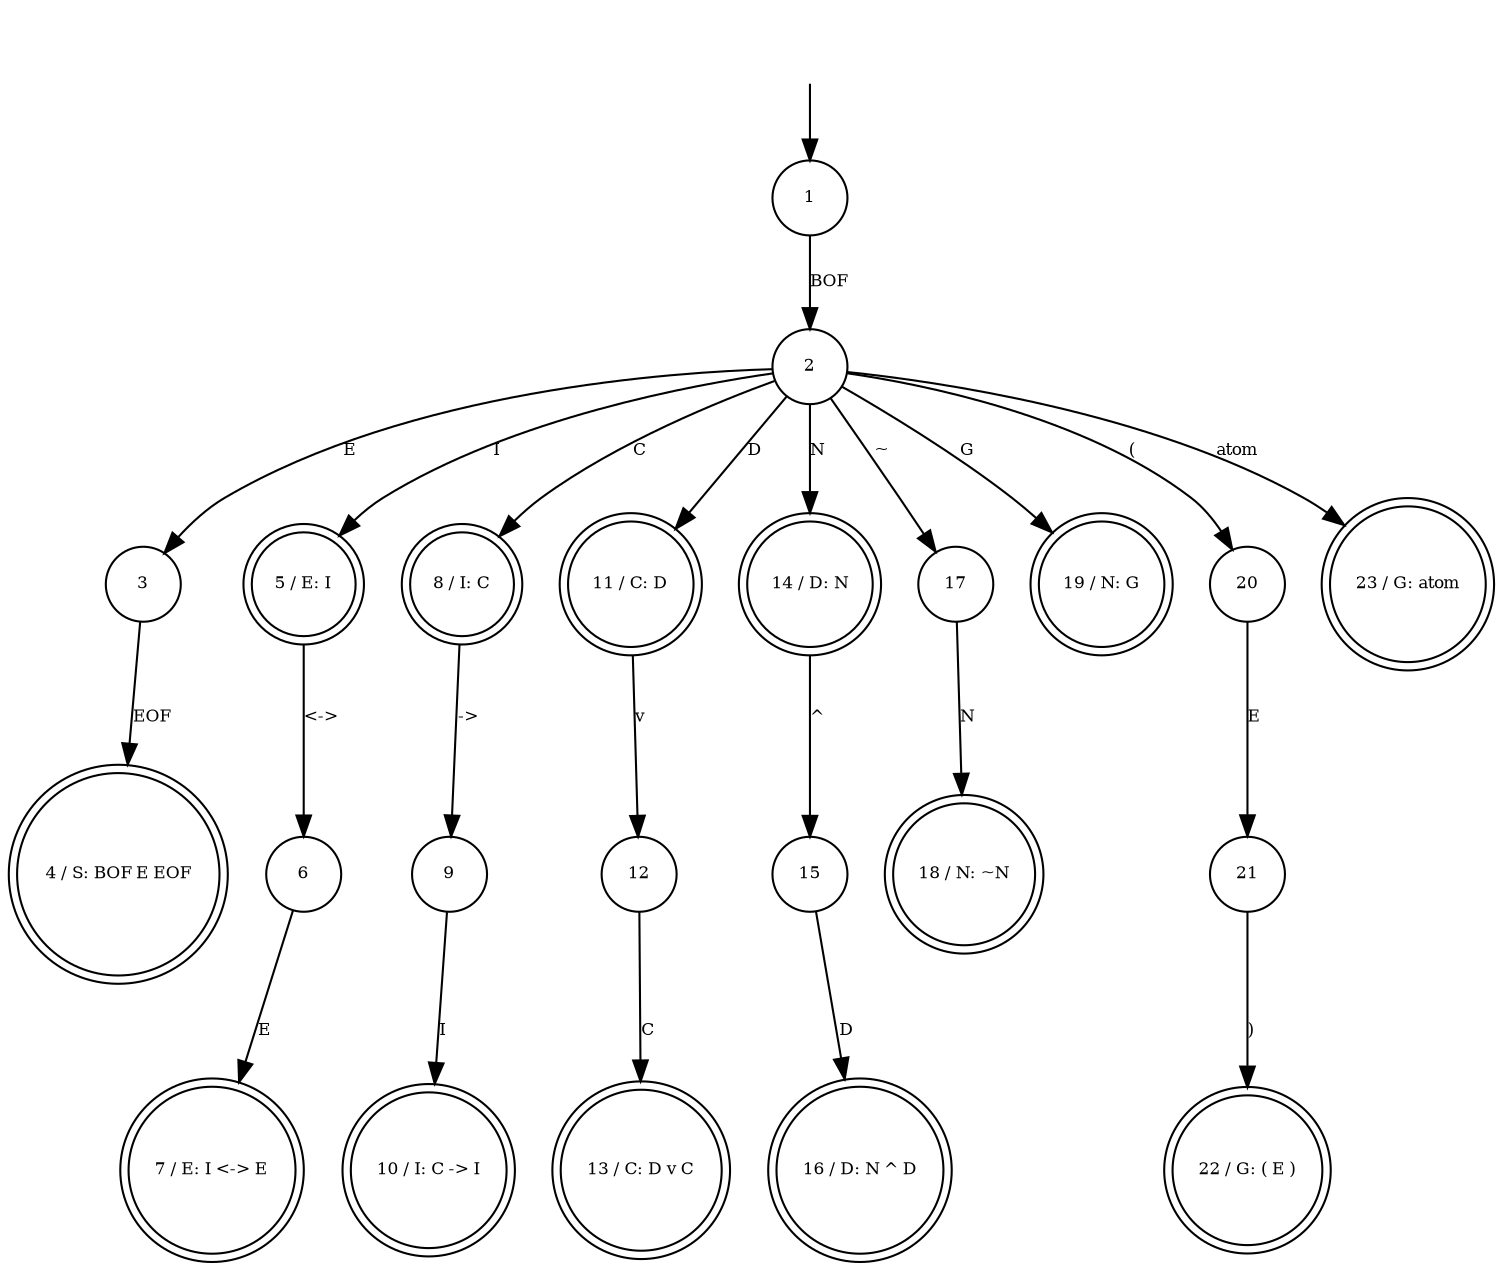 digraph dfa {
  graph [fontsize=8]
  node [fontsize=8]
  edge [fontsize=8]
  0 [shape=none, label=""]
  1 [shape=circle]
  2 [shape=circle]
  3 [shape=circle]
  4 [label="4 / S: BOF E EOF",shape=doublecircle]
  5 [label="5 / E: I",shape=doublecircle]
  6 [label="6" ,shape=circle]
  7 [label="7 / E: I <-> E" ,shape=doublecircle]
  8 [label="8 / I: C" ,shape=doublecircle]
  9 [label="9" ,shape=circle]
  10 [label="10 / I: C -> I" ,shape=doublecircle]
  11 [label="11 / C: D" ,shape=doublecircle]
  12 [label="12" ,shape=circle]
  13 [label="13 / C: D v C" ,shape=doublecircle]
  14 [label="14 / D: N" ,shape=doublecircle]
  15 [label="15" ,shape=circle]
  16 [label="16 / D: N ^ D" ,shape=doublecircle]
  17 [label="17" ,shape=circle]
  18 [label="18 / N: ~N" ,shape=doublecircle]
  19 [label="19 / N: G" ,shape=doublecircle]
  20 [label="20" ,shape=circle]
  21 [label="21" ,shape=circle]
  22 [label="22 / G: ( E )" ,shape=doublecircle]
  23 [label="23 / G: atom" ,shape=doublecircle]

  0 -> 1

  1 -> 2 [label="BOF"]
  2 -> 3 [label="E"]
  3 -> 4 [label="EOF"]

  2 -> 5 [label="I"]
  5 -> 6 [label="<->"]
  6 -> 7 [label="E"]

  2 -> 8 [label="C"]
  8 -> 9 [label="->"]
  9 -> 10 [label="I"]

  2 -> 11 [label="D"]
  11 -> 12 [label="v"]
  12 -> 13 [label="C"]

  2 -> 14 [label="N"]
  14 -> 15 [label="^"]
  15 -> 16 [label="D"]

  2 -> 17 [label="~"]
  17 -> 18 [label="N"]

  2 -> 19 [label="G"]

  2 -> 20 [label="("]
  20 -> 21 [label="E"]
  21 -> 22 [label=")"]

  2 -> 23 [label="atom"]
} 
